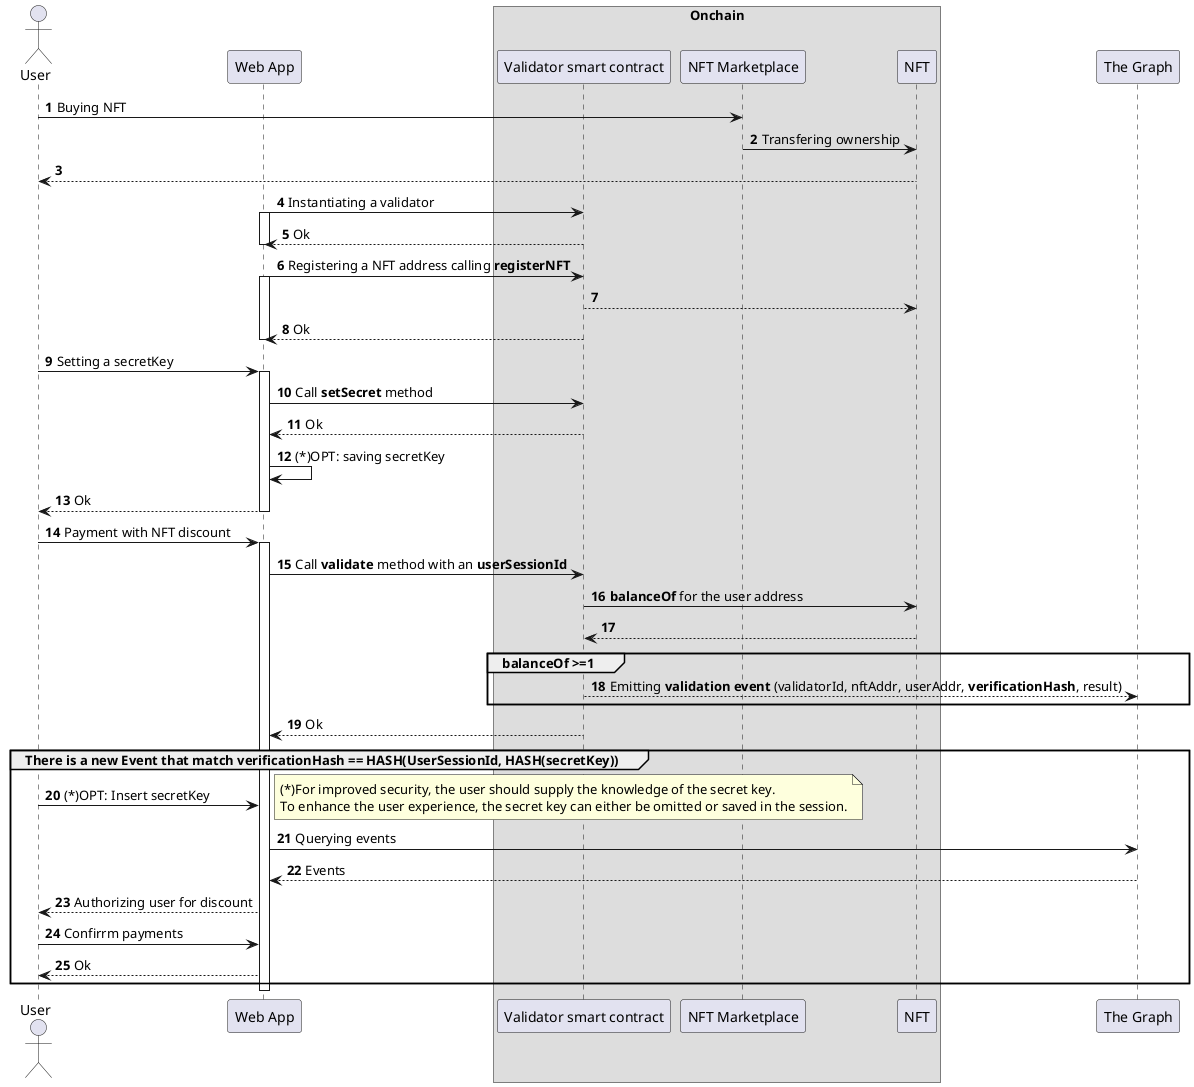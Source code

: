 @startuml
autonumber
actor user as "User"
participant client as "Web App"
box "Onchain"
	participant validator as "Validator smart contract"
	participant nftm as "NFT Marketplace"
	participant nft as "NFT"
end box 
participant graph as "The Graph"

user -> nftm: Buying NFT
nftm -> nft: Transfering ownership
nft --> user

client -> validator: Instantiating a validator
activate client
validator --> client: Ok
deactivate client
client -> validator: Registering a NFT address calling **registerNFT**
activate client
validator --> nft
validator --> client: Ok
deactivate client

user -> client: Setting a secretKey
activate client
client -> validator: Call **setSecret** method
validator --> client: Ok 
client -> client: (*)OPT: saving secretKey
client --> user: Ok
deactivate client

user -> client: Payment with NFT discount  
activate client

	client -> validator: Call **validate** method with an **userSessionId**
	validator -> nft: **balanceOf** for the user address 
	nft --> validator

	group balanceOf >=1
		validator --> graph: Emitting **validation event** (validatorId, nftAddr, userAddr, **verificationHash**, result)
	end group
    validator --> client: Ok

	group There is a new Event that match **verificationHash** == HASH(UserSessionId, HASH(secretKey))
    	user -> client: (*)OPT: Insert secretKey
        note right: (*)For improved security, the user should supply the knowledge of the secret key.\nTo enhance the user experience, the secret key can either be omitted or saved in the session.
		client -> graph: Querying events
		graph --> client: Events
		client  --> user: Authorizing user for discount
		user -> client: Confirrm payments
		client --> user: Ok
end group

deactivate client
@enduml